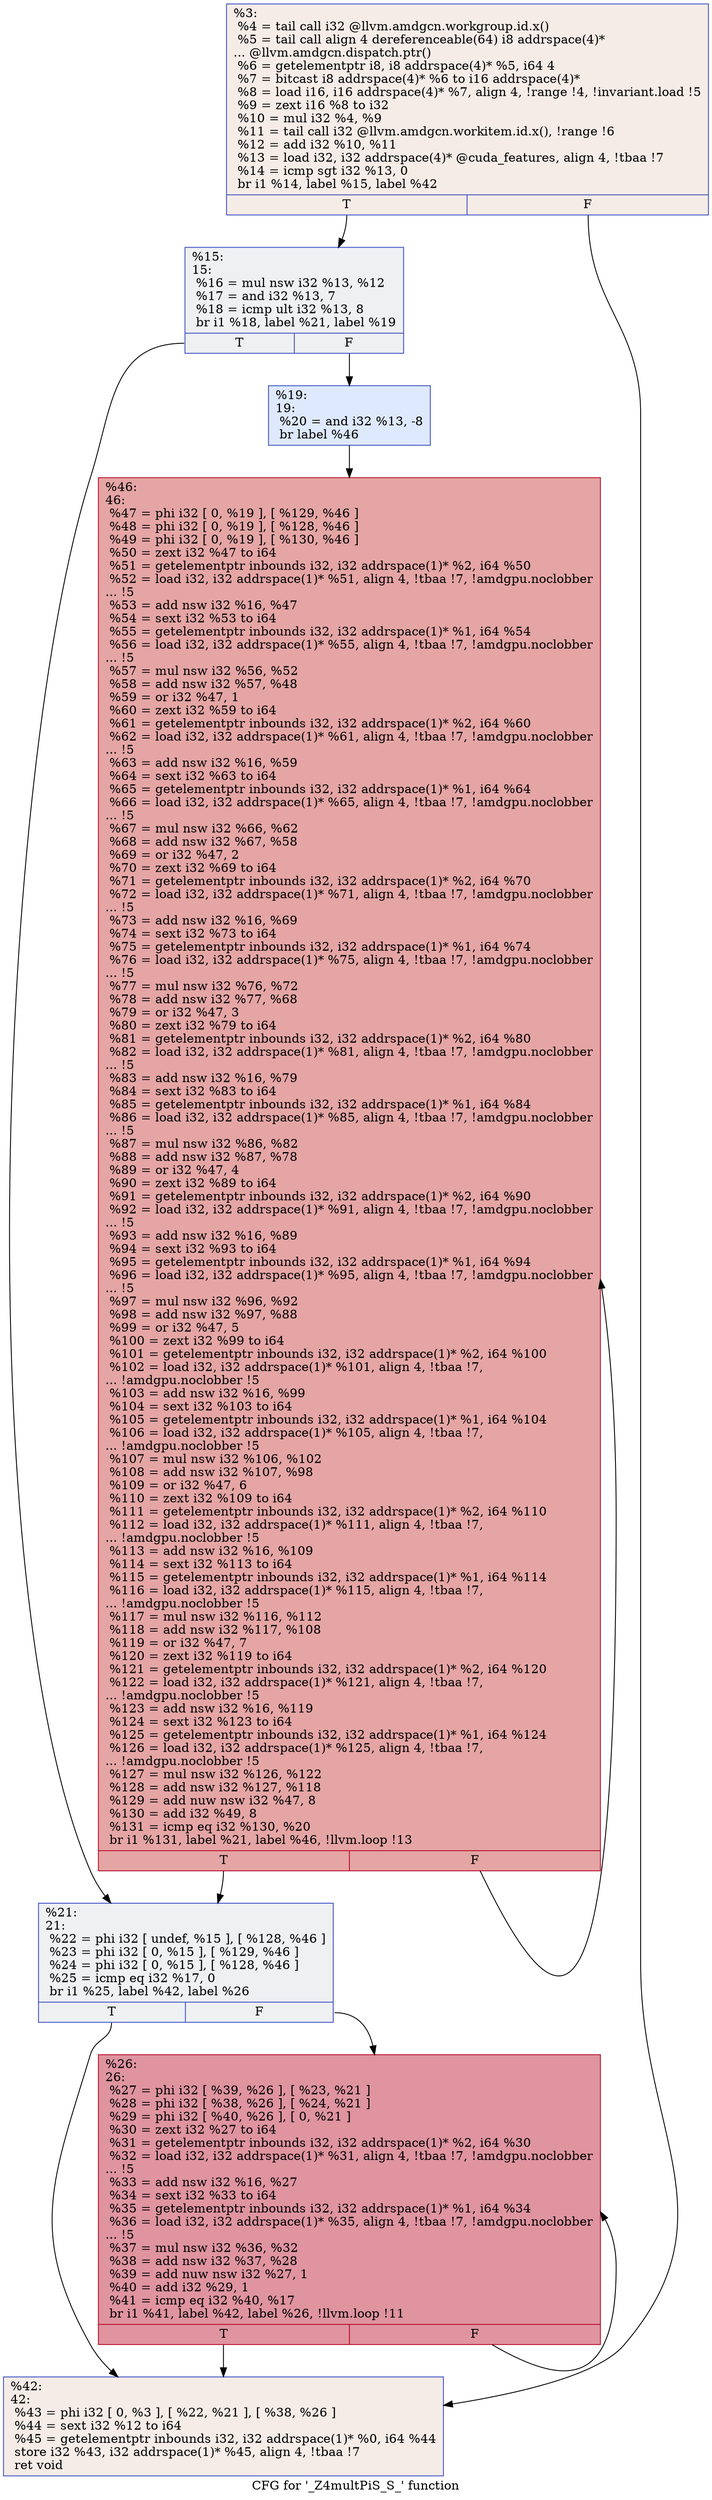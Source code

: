 digraph "CFG for '_Z4multPiS_S_' function" {
	label="CFG for '_Z4multPiS_S_' function";

	Node0x622b200 [shape=record,color="#3d50c3ff", style=filled, fillcolor="#ead5c970",label="{%3:\l  %4 = tail call i32 @llvm.amdgcn.workgroup.id.x()\l  %5 = tail call align 4 dereferenceable(64) i8 addrspace(4)*\l... @llvm.amdgcn.dispatch.ptr()\l  %6 = getelementptr i8, i8 addrspace(4)* %5, i64 4\l  %7 = bitcast i8 addrspace(4)* %6 to i16 addrspace(4)*\l  %8 = load i16, i16 addrspace(4)* %7, align 4, !range !4, !invariant.load !5\l  %9 = zext i16 %8 to i32\l  %10 = mul i32 %4, %9\l  %11 = tail call i32 @llvm.amdgcn.workitem.id.x(), !range !6\l  %12 = add i32 %10, %11\l  %13 = load i32, i32 addrspace(4)* @cuda_features, align 4, !tbaa !7\l  %14 = icmp sgt i32 %13, 0\l  br i1 %14, label %15, label %42\l|{<s0>T|<s1>F}}"];
	Node0x622b200:s0 -> Node0x622cc80;
	Node0x622b200:s1 -> Node0x622cd10;
	Node0x622cc80 [shape=record,color="#3d50c3ff", style=filled, fillcolor="#d9dce170",label="{%15:\l15:                                               \l  %16 = mul nsw i32 %13, %12\l  %17 = and i32 %13, 7\l  %18 = icmp ult i32 %13, 8\l  br i1 %18, label %21, label %19\l|{<s0>T|<s1>F}}"];
	Node0x622cc80:s0 -> Node0x622d0b0;
	Node0x622cc80:s1 -> Node0x622d100;
	Node0x622d100 [shape=record,color="#3d50c3ff", style=filled, fillcolor="#b5cdfa70",label="{%19:\l19:                                               \l  %20 = and i32 %13, -8\l  br label %46\l}"];
	Node0x622d100 -> Node0x622d300;
	Node0x622d0b0 [shape=record,color="#3d50c3ff", style=filled, fillcolor="#d9dce170",label="{%21:\l21:                                               \l  %22 = phi i32 [ undef, %15 ], [ %128, %46 ]\l  %23 = phi i32 [ 0, %15 ], [ %129, %46 ]\l  %24 = phi i32 [ 0, %15 ], [ %128, %46 ]\l  %25 = icmp eq i32 %17, 0\l  br i1 %25, label %42, label %26\l|{<s0>T|<s1>F}}"];
	Node0x622d0b0:s0 -> Node0x622cd10;
	Node0x622d0b0:s1 -> Node0x622db20;
	Node0x622db20 [shape=record,color="#b70d28ff", style=filled, fillcolor="#b70d2870",label="{%26:\l26:                                               \l  %27 = phi i32 [ %39, %26 ], [ %23, %21 ]\l  %28 = phi i32 [ %38, %26 ], [ %24, %21 ]\l  %29 = phi i32 [ %40, %26 ], [ 0, %21 ]\l  %30 = zext i32 %27 to i64\l  %31 = getelementptr inbounds i32, i32 addrspace(1)* %2, i64 %30\l  %32 = load i32, i32 addrspace(1)* %31, align 4, !tbaa !7, !amdgpu.noclobber\l... !5\l  %33 = add nsw i32 %16, %27\l  %34 = sext i32 %33 to i64\l  %35 = getelementptr inbounds i32, i32 addrspace(1)* %1, i64 %34\l  %36 = load i32, i32 addrspace(1)* %35, align 4, !tbaa !7, !amdgpu.noclobber\l... !5\l  %37 = mul nsw i32 %36, %32\l  %38 = add nsw i32 %37, %28\l  %39 = add nuw nsw i32 %27, 1\l  %40 = add i32 %29, 1\l  %41 = icmp eq i32 %40, %17\l  br i1 %41, label %42, label %26, !llvm.loop !11\l|{<s0>T|<s1>F}}"];
	Node0x622db20:s0 -> Node0x622cd10;
	Node0x622db20:s1 -> Node0x622db20;
	Node0x622cd10 [shape=record,color="#3d50c3ff", style=filled, fillcolor="#ead5c970",label="{%42:\l42:                                               \l  %43 = phi i32 [ 0, %3 ], [ %22, %21 ], [ %38, %26 ]\l  %44 = sext i32 %12 to i64\l  %45 = getelementptr inbounds i32, i32 addrspace(1)* %0, i64 %44\l  store i32 %43, i32 addrspace(1)* %45, align 4, !tbaa !7\l  ret void\l}"];
	Node0x622d300 [shape=record,color="#b70d28ff", style=filled, fillcolor="#c5333470",label="{%46:\l46:                                               \l  %47 = phi i32 [ 0, %19 ], [ %129, %46 ]\l  %48 = phi i32 [ 0, %19 ], [ %128, %46 ]\l  %49 = phi i32 [ 0, %19 ], [ %130, %46 ]\l  %50 = zext i32 %47 to i64\l  %51 = getelementptr inbounds i32, i32 addrspace(1)* %2, i64 %50\l  %52 = load i32, i32 addrspace(1)* %51, align 4, !tbaa !7, !amdgpu.noclobber\l... !5\l  %53 = add nsw i32 %16, %47\l  %54 = sext i32 %53 to i64\l  %55 = getelementptr inbounds i32, i32 addrspace(1)* %1, i64 %54\l  %56 = load i32, i32 addrspace(1)* %55, align 4, !tbaa !7, !amdgpu.noclobber\l... !5\l  %57 = mul nsw i32 %56, %52\l  %58 = add nsw i32 %57, %48\l  %59 = or i32 %47, 1\l  %60 = zext i32 %59 to i64\l  %61 = getelementptr inbounds i32, i32 addrspace(1)* %2, i64 %60\l  %62 = load i32, i32 addrspace(1)* %61, align 4, !tbaa !7, !amdgpu.noclobber\l... !5\l  %63 = add nsw i32 %16, %59\l  %64 = sext i32 %63 to i64\l  %65 = getelementptr inbounds i32, i32 addrspace(1)* %1, i64 %64\l  %66 = load i32, i32 addrspace(1)* %65, align 4, !tbaa !7, !amdgpu.noclobber\l... !5\l  %67 = mul nsw i32 %66, %62\l  %68 = add nsw i32 %67, %58\l  %69 = or i32 %47, 2\l  %70 = zext i32 %69 to i64\l  %71 = getelementptr inbounds i32, i32 addrspace(1)* %2, i64 %70\l  %72 = load i32, i32 addrspace(1)* %71, align 4, !tbaa !7, !amdgpu.noclobber\l... !5\l  %73 = add nsw i32 %16, %69\l  %74 = sext i32 %73 to i64\l  %75 = getelementptr inbounds i32, i32 addrspace(1)* %1, i64 %74\l  %76 = load i32, i32 addrspace(1)* %75, align 4, !tbaa !7, !amdgpu.noclobber\l... !5\l  %77 = mul nsw i32 %76, %72\l  %78 = add nsw i32 %77, %68\l  %79 = or i32 %47, 3\l  %80 = zext i32 %79 to i64\l  %81 = getelementptr inbounds i32, i32 addrspace(1)* %2, i64 %80\l  %82 = load i32, i32 addrspace(1)* %81, align 4, !tbaa !7, !amdgpu.noclobber\l... !5\l  %83 = add nsw i32 %16, %79\l  %84 = sext i32 %83 to i64\l  %85 = getelementptr inbounds i32, i32 addrspace(1)* %1, i64 %84\l  %86 = load i32, i32 addrspace(1)* %85, align 4, !tbaa !7, !amdgpu.noclobber\l... !5\l  %87 = mul nsw i32 %86, %82\l  %88 = add nsw i32 %87, %78\l  %89 = or i32 %47, 4\l  %90 = zext i32 %89 to i64\l  %91 = getelementptr inbounds i32, i32 addrspace(1)* %2, i64 %90\l  %92 = load i32, i32 addrspace(1)* %91, align 4, !tbaa !7, !amdgpu.noclobber\l... !5\l  %93 = add nsw i32 %16, %89\l  %94 = sext i32 %93 to i64\l  %95 = getelementptr inbounds i32, i32 addrspace(1)* %1, i64 %94\l  %96 = load i32, i32 addrspace(1)* %95, align 4, !tbaa !7, !amdgpu.noclobber\l... !5\l  %97 = mul nsw i32 %96, %92\l  %98 = add nsw i32 %97, %88\l  %99 = or i32 %47, 5\l  %100 = zext i32 %99 to i64\l  %101 = getelementptr inbounds i32, i32 addrspace(1)* %2, i64 %100\l  %102 = load i32, i32 addrspace(1)* %101, align 4, !tbaa !7,\l... !amdgpu.noclobber !5\l  %103 = add nsw i32 %16, %99\l  %104 = sext i32 %103 to i64\l  %105 = getelementptr inbounds i32, i32 addrspace(1)* %1, i64 %104\l  %106 = load i32, i32 addrspace(1)* %105, align 4, !tbaa !7,\l... !amdgpu.noclobber !5\l  %107 = mul nsw i32 %106, %102\l  %108 = add nsw i32 %107, %98\l  %109 = or i32 %47, 6\l  %110 = zext i32 %109 to i64\l  %111 = getelementptr inbounds i32, i32 addrspace(1)* %2, i64 %110\l  %112 = load i32, i32 addrspace(1)* %111, align 4, !tbaa !7,\l... !amdgpu.noclobber !5\l  %113 = add nsw i32 %16, %109\l  %114 = sext i32 %113 to i64\l  %115 = getelementptr inbounds i32, i32 addrspace(1)* %1, i64 %114\l  %116 = load i32, i32 addrspace(1)* %115, align 4, !tbaa !7,\l... !amdgpu.noclobber !5\l  %117 = mul nsw i32 %116, %112\l  %118 = add nsw i32 %117, %108\l  %119 = or i32 %47, 7\l  %120 = zext i32 %119 to i64\l  %121 = getelementptr inbounds i32, i32 addrspace(1)* %2, i64 %120\l  %122 = load i32, i32 addrspace(1)* %121, align 4, !tbaa !7,\l... !amdgpu.noclobber !5\l  %123 = add nsw i32 %16, %119\l  %124 = sext i32 %123 to i64\l  %125 = getelementptr inbounds i32, i32 addrspace(1)* %1, i64 %124\l  %126 = load i32, i32 addrspace(1)* %125, align 4, !tbaa !7,\l... !amdgpu.noclobber !5\l  %127 = mul nsw i32 %126, %122\l  %128 = add nsw i32 %127, %118\l  %129 = add nuw nsw i32 %47, 8\l  %130 = add i32 %49, 8\l  %131 = icmp eq i32 %130, %20\l  br i1 %131, label %21, label %46, !llvm.loop !13\l|{<s0>T|<s1>F}}"];
	Node0x622d300:s0 -> Node0x622d0b0;
	Node0x622d300:s1 -> Node0x622d300;
}
